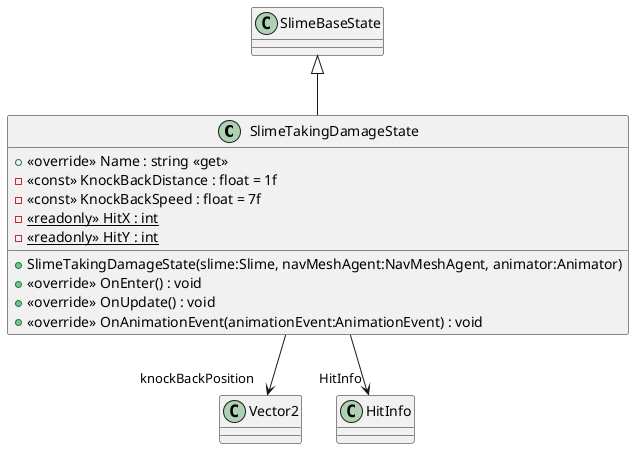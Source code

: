 @startuml
class SlimeTakingDamageState {
    + <<override>> Name : string <<get>>
    - <<const>> KnockBackDistance : float = 1f
    - <<const>> KnockBackSpeed : float = 7f
    - {static} <<readonly>> HitX : int
    - {static} <<readonly>> HitY : int
    + SlimeTakingDamageState(slime:Slime, navMeshAgent:NavMeshAgent, animator:Animator)
    + <<override>> OnEnter() : void
    + <<override>> OnUpdate() : void
    + <<override>> OnAnimationEvent(animationEvent:AnimationEvent) : void
}
SlimeBaseState <|-- SlimeTakingDamageState
SlimeTakingDamageState --> "knockBackPosition" Vector2
SlimeTakingDamageState --> "HitInfo" HitInfo
@enduml
